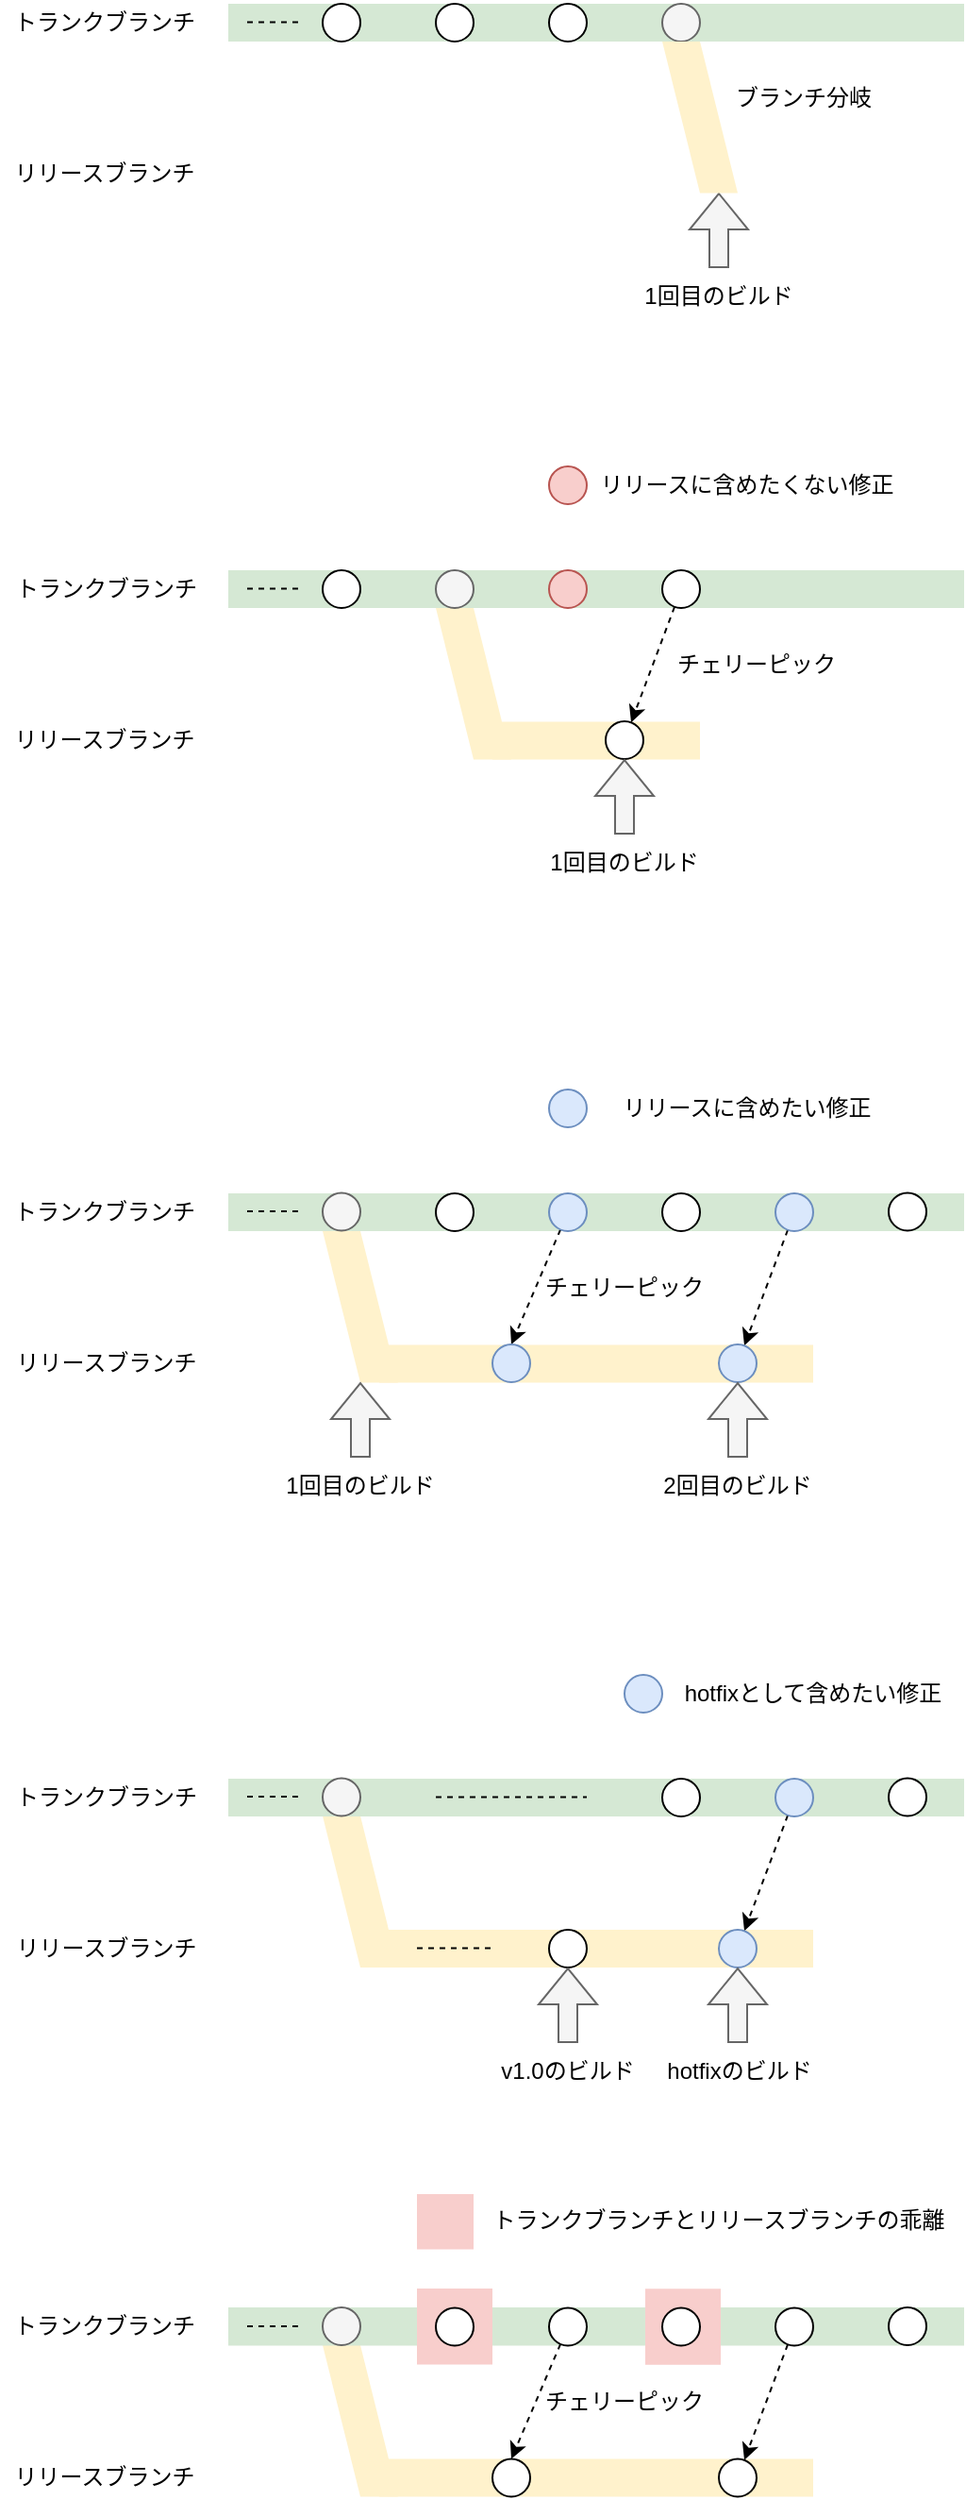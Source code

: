 <mxfile version="24.2.1" type="device">
  <diagram name="ページ1" id="_p8y2ZMvJbF9bzFV4q6h">
    <mxGraphModel dx="707" dy="430" grid="1" gridSize="10" guides="1" tooltips="1" connect="1" arrows="1" fold="1" page="1" pageScale="1" pageWidth="827" pageHeight="1169" math="0" shadow="0">
      <root>
        <mxCell id="0" />
        <mxCell id="1" parent="0" />
        <mxCell id="lpfqvlLdq34NH5uHOWzO-17" value="" style="group" vertex="1" connectable="0" parent="1">
          <mxGeometry x="240" y="340" width="260" height="80.25" as="geometry" />
        </mxCell>
        <mxCell id="lpfqvlLdq34NH5uHOWzO-18" value="" style="rounded=0;whiteSpace=wrap;html=1;fillColor=#fff2cc;strokeColor=none;" vertex="1" parent="lpfqvlLdq34NH5uHOWzO-17">
          <mxGeometry x="30" y="60.25" width="110" height="20" as="geometry" />
        </mxCell>
        <mxCell id="lpfqvlLdq34NH5uHOWzO-19" value="" style="shape=parallelogram;perimeter=parallelogramPerimeter;whiteSpace=wrap;html=1;fixedSize=1;fillColor=#fff2cc;strokeColor=none;flipH=1;" vertex="1" parent="lpfqvlLdq34NH5uHOWzO-17">
          <mxGeometry width="40" height="80.25" as="geometry" />
        </mxCell>
        <mxCell id="lpfqvlLdq34NH5uHOWzO-12" value="" style="group" vertex="1" connectable="0" parent="1">
          <mxGeometry x="180" y="670" width="260" height="80.25" as="geometry" />
        </mxCell>
        <mxCell id="lpfqvlLdq34NH5uHOWzO-13" value="" style="rounded=0;whiteSpace=wrap;html=1;fillColor=#fff2cc;strokeColor=none;" vertex="1" parent="lpfqvlLdq34NH5uHOWzO-12">
          <mxGeometry x="30" y="60.25" width="230" height="20" as="geometry" />
        </mxCell>
        <mxCell id="lpfqvlLdq34NH5uHOWzO-14" value="" style="shape=parallelogram;perimeter=parallelogramPerimeter;whiteSpace=wrap;html=1;fixedSize=1;fillColor=#fff2cc;strokeColor=none;flipH=1;" vertex="1" parent="lpfqvlLdq34NH5uHOWzO-12">
          <mxGeometry width="40" height="80.25" as="geometry" />
        </mxCell>
        <mxCell id="lpfqvlLdq34NH5uHOWzO-7" value="" style="group" vertex="1" connectable="0" parent="1">
          <mxGeometry x="180" y="1260" width="260" height="80.25" as="geometry" />
        </mxCell>
        <mxCell id="lpfqvlLdq34NH5uHOWzO-4" value="" style="rounded=0;whiteSpace=wrap;html=1;fillColor=#fff2cc;strokeColor=none;" vertex="1" parent="lpfqvlLdq34NH5uHOWzO-7">
          <mxGeometry x="30" y="60.25" width="230" height="20" as="geometry" />
        </mxCell>
        <mxCell id="lpfqvlLdq34NH5uHOWzO-5" value="" style="shape=parallelogram;perimeter=parallelogramPerimeter;whiteSpace=wrap;html=1;fixedSize=1;fillColor=#fff2cc;strokeColor=none;flipH=1;" vertex="1" parent="lpfqvlLdq34NH5uHOWzO-7">
          <mxGeometry width="40" height="80.25" as="geometry" />
        </mxCell>
        <mxCell id="lpfqvlLdq34NH5uHOWzO-6" value="" style="group" vertex="1" connectable="0" parent="1">
          <mxGeometry x="180" y="979.75" width="260" height="80.25" as="geometry" />
        </mxCell>
        <mxCell id="HbvzMS01daK5KtU9_YOO-90" value="" style="rounded=0;whiteSpace=wrap;html=1;fillColor=#fff2cc;strokeColor=none;" parent="lpfqvlLdq34NH5uHOWzO-6" vertex="1">
          <mxGeometry x="30" y="60.25" width="230" height="20" as="geometry" />
        </mxCell>
        <mxCell id="lpfqvlLdq34NH5uHOWzO-2" value="" style="shape=parallelogram;perimeter=parallelogramPerimeter;whiteSpace=wrap;html=1;fixedSize=1;fillColor=#fff2cc;strokeColor=none;flipH=1;" vertex="1" parent="lpfqvlLdq34NH5uHOWzO-6">
          <mxGeometry width="40" height="80.25" as="geometry" />
        </mxCell>
        <mxCell id="qTluzcmFmL69i6N4RuAm-2" value="" style="rounded=0;whiteSpace=wrap;html=1;fillColor=#d5e8d4;strokeColor=none;" parent="1" vertex="1">
          <mxGeometry x="130" y="1240" width="390" height="20.25" as="geometry" />
        </mxCell>
        <mxCell id="2vuED8A4F-XmMgElCVzB-1" value="" style="rounded=0;whiteSpace=wrap;html=1;fillColor=#f8cecc;strokeColor=none;" parent="1" vertex="1">
          <mxGeometry x="351" y="1230.13" width="40" height="40.25" as="geometry" />
        </mxCell>
        <mxCell id="p1uvAuJWru4tgl7bkKN8-22" value="" style="rounded=0;whiteSpace=wrap;html=1;fillColor=#d5e8d4;strokeColor=none;" parent="1" vertex="1">
          <mxGeometry x="130" y="20" width="390" height="20" as="geometry" />
        </mxCell>
        <mxCell id="qTluzcmFmL69i6N4RuAm-30" value="" style="rounded=0;whiteSpace=wrap;html=1;fillColor=#f8cecc;strokeColor=none;" parent="1" vertex="1">
          <mxGeometry x="230" y="1230" width="40" height="40.25" as="geometry" />
        </mxCell>
        <mxCell id="p1uvAuJWru4tgl7bkKN8-8" value="" style="ellipse;whiteSpace=wrap;html=1;aspect=fixed;" parent="1" vertex="1">
          <mxGeometry x="180" y="20" width="20" height="20" as="geometry" />
        </mxCell>
        <mxCell id="Q-xTxNDlCBi8yUghtBU0-15" value="" style="ellipse;whiteSpace=wrap;html=1;aspect=fixed;" parent="1" vertex="1">
          <mxGeometry x="240" y="20" width="20" height="20" as="geometry" />
        </mxCell>
        <mxCell id="kbSniEzKT8dJjR5d77Om-10" value="" style="ellipse;whiteSpace=wrap;html=1;aspect=fixed;" parent="1" vertex="1">
          <mxGeometry x="300" y="20" width="20" height="20" as="geometry" />
        </mxCell>
        <mxCell id="kbSniEzKT8dJjR5d77Om-11" value="" style="ellipse;whiteSpace=wrap;html=1;aspect=fixed;fillColor=#f5f5f5;strokeColor=#666666;fontColor=#333333;" parent="1" vertex="1">
          <mxGeometry x="360" y="20" width="20" height="20" as="geometry" />
        </mxCell>
        <mxCell id="p1uvAuJWru4tgl7bkKN8-2" value="トランクブランチ" style="text;html=1;strokeColor=none;fillColor=none;align=center;verticalAlign=middle;whiteSpace=wrap;rounded=0;" parent="1" vertex="1">
          <mxGeometry x="9" y="18.75" width="111" height="22.5" as="geometry" />
        </mxCell>
        <mxCell id="p1uvAuJWru4tgl7bkKN8-4" value="リリースブランチ" style="text;html=1;strokeColor=none;fillColor=none;align=center;verticalAlign=middle;whiteSpace=wrap;rounded=0;" parent="1" vertex="1">
          <mxGeometry x="14" y="100" width="101" height="20" as="geometry" />
        </mxCell>
        <mxCell id="HbvzMS01daK5KtU9_YOO-7" value="" style="rounded=0;whiteSpace=wrap;html=1;fillColor=#d5e8d4;strokeColor=none;" parent="1" vertex="1">
          <mxGeometry x="130" y="650" width="390" height="20" as="geometry" />
        </mxCell>
        <mxCell id="HbvzMS01daK5KtU9_YOO-16" value="" style="ellipse;whiteSpace=wrap;html=1;aspect=fixed;fillColor=#f5f5f5;fontColor=#333333;strokeColor=#666666;" parent="1" vertex="1">
          <mxGeometry x="180" y="649.75" width="20" height="20" as="geometry" />
        </mxCell>
        <mxCell id="HbvzMS01daK5KtU9_YOO-17" value="トランクブランチ" style="text;html=1;strokeColor=none;fillColor=none;align=center;verticalAlign=middle;whiteSpace=wrap;rounded=0;" parent="1" vertex="1">
          <mxGeometry x="9" y="648.5" width="111" height="22.5" as="geometry" />
        </mxCell>
        <mxCell id="HbvzMS01daK5KtU9_YOO-18" value="リリースブランチ" style="text;html=1;strokeColor=none;fillColor=none;align=center;verticalAlign=middle;whiteSpace=wrap;rounded=0;" parent="1" vertex="1">
          <mxGeometry x="14.5" y="730" width="101" height="20" as="geometry" />
        </mxCell>
        <mxCell id="HbvzMS01daK5KtU9_YOO-36" style="rounded=0;orthogonalLoop=1;jettySize=auto;html=1;entryX=0.5;entryY=0;entryDx=0;entryDy=0;dashed=1;" parent="1" source="HbvzMS01daK5KtU9_YOO-23" target="HbvzMS01daK5KtU9_YOO-33" edge="1">
          <mxGeometry relative="1" as="geometry" />
        </mxCell>
        <mxCell id="HbvzMS01daK5KtU9_YOO-23" value="" style="ellipse;whiteSpace=wrap;html=1;aspect=fixed;fillColor=#dae8fc;strokeColor=#6c8ebf;" parent="1" vertex="1">
          <mxGeometry x="300" y="650" width="20" height="20" as="geometry" />
        </mxCell>
        <mxCell id="HbvzMS01daK5KtU9_YOO-25" value="" style="ellipse;whiteSpace=wrap;html=1;aspect=fixed;" parent="1" vertex="1">
          <mxGeometry x="360" y="650" width="20" height="20" as="geometry" />
        </mxCell>
        <mxCell id="HbvzMS01daK5KtU9_YOO-37" style="rounded=0;orthogonalLoop=1;jettySize=auto;html=1;dashed=1;" parent="1" source="HbvzMS01daK5KtU9_YOO-26" target="HbvzMS01daK5KtU9_YOO-34" edge="1">
          <mxGeometry relative="1" as="geometry" />
        </mxCell>
        <mxCell id="HbvzMS01daK5KtU9_YOO-26" value="" style="ellipse;whiteSpace=wrap;html=1;aspect=fixed;fillColor=#dae8fc;strokeColor=#6c8ebf;" parent="1" vertex="1">
          <mxGeometry x="420" y="650" width="20" height="20" as="geometry" />
        </mxCell>
        <mxCell id="HbvzMS01daK5KtU9_YOO-29" value="" style="ellipse;whiteSpace=wrap;html=1;aspect=fixed;" parent="1" vertex="1">
          <mxGeometry x="480" y="649.75" width="20" height="20" as="geometry" />
        </mxCell>
        <mxCell id="HbvzMS01daK5KtU9_YOO-33" value="" style="ellipse;whiteSpace=wrap;html=1;aspect=fixed;fillColor=#dae8fc;strokeColor=#6c8ebf;" parent="1" vertex="1">
          <mxGeometry x="270" y="730" width="20" height="20" as="geometry" />
        </mxCell>
        <mxCell id="HbvzMS01daK5KtU9_YOO-34" value="" style="ellipse;whiteSpace=wrap;html=1;aspect=fixed;fillColor=#dae8fc;strokeColor=#6c8ebf;" parent="1" vertex="1">
          <mxGeometry x="390" y="730" width="20" height="20" as="geometry" />
        </mxCell>
        <mxCell id="HbvzMS01daK5KtU9_YOO-39" value="" style="ellipse;whiteSpace=wrap;html=1;aspect=fixed;fillColor=#dae8fc;strokeColor=#6c8ebf;" parent="1" vertex="1">
          <mxGeometry x="300" y="595" width="20" height="20" as="geometry" />
        </mxCell>
        <mxCell id="HbvzMS01daK5KtU9_YOO-40" value="リリースに含めたい修正" style="text;html=1;align=center;verticalAlign=middle;whiteSpace=wrap;rounded=0;" parent="1" vertex="1">
          <mxGeometry x="330" y="590" width="150" height="30" as="geometry" />
        </mxCell>
        <mxCell id="HbvzMS01daK5KtU9_YOO-46" value="チェリーピック" style="text;html=1;align=center;verticalAlign=middle;whiteSpace=wrap;rounded=0;" parent="1" vertex="1">
          <mxGeometry x="290" y="685" width="100" height="30" as="geometry" />
        </mxCell>
        <mxCell id="HbvzMS01daK5KtU9_YOO-47" value="" style="ellipse;whiteSpace=wrap;html=1;aspect=fixed;" parent="1" vertex="1">
          <mxGeometry x="240" y="650" width="20" height="20" as="geometry" />
        </mxCell>
        <mxCell id="HbvzMS01daK5KtU9_YOO-51" value="" style="rounded=0;whiteSpace=wrap;html=1;fillColor=#d5e8d4;strokeColor=none;" parent="1" vertex="1">
          <mxGeometry x="130" y="320" width="390" height="20" as="geometry" />
        </mxCell>
        <mxCell id="HbvzMS01daK5KtU9_YOO-54" value="" style="ellipse;whiteSpace=wrap;html=1;aspect=fixed;" parent="1" vertex="1">
          <mxGeometry x="180" y="320" width="20" height="20" as="geometry" />
        </mxCell>
        <mxCell id="HbvzMS01daK5KtU9_YOO-56" value="" style="ellipse;whiteSpace=wrap;html=1;aspect=fixed;fillColor=#f5f5f5;fontColor=#333333;strokeColor=#666666;" parent="1" vertex="1">
          <mxGeometry x="240" y="320" width="20" height="20" as="geometry" />
        </mxCell>
        <mxCell id="HbvzMS01daK5KtU9_YOO-58" value="" style="ellipse;whiteSpace=wrap;html=1;aspect=fixed;fillColor=#f8cecc;strokeColor=#b85450;" parent="1" vertex="1">
          <mxGeometry x="300" y="320" width="20" height="20" as="geometry" />
        </mxCell>
        <mxCell id="HbvzMS01daK5KtU9_YOO-64" style="rounded=0;orthogonalLoop=1;jettySize=auto;html=1;dashed=1;" parent="1" source="HbvzMS01daK5KtU9_YOO-60" target="HbvzMS01daK5KtU9_YOO-63" edge="1">
          <mxGeometry relative="1" as="geometry" />
        </mxCell>
        <mxCell id="HbvzMS01daK5KtU9_YOO-60" value="" style="ellipse;whiteSpace=wrap;html=1;aspect=fixed;" parent="1" vertex="1">
          <mxGeometry x="360" y="320" width="20" height="20" as="geometry" />
        </mxCell>
        <mxCell id="HbvzMS01daK5KtU9_YOO-61" value="トランクブランチ" style="text;html=1;strokeColor=none;fillColor=none;align=center;verticalAlign=middle;whiteSpace=wrap;rounded=0;" parent="1" vertex="1">
          <mxGeometry x="9.5" y="318.75" width="111" height="22.5" as="geometry" />
        </mxCell>
        <mxCell id="HbvzMS01daK5KtU9_YOO-62" value="リリースブランチ" style="text;html=1;strokeColor=none;fillColor=none;align=center;verticalAlign=middle;whiteSpace=wrap;rounded=0;" parent="1" vertex="1">
          <mxGeometry x="14" y="400" width="101" height="20" as="geometry" />
        </mxCell>
        <mxCell id="HbvzMS01daK5KtU9_YOO-63" value="" style="ellipse;whiteSpace=wrap;html=1;aspect=fixed;" parent="1" vertex="1">
          <mxGeometry x="330" y="400" width="20" height="20" as="geometry" />
        </mxCell>
        <mxCell id="HbvzMS01daK5KtU9_YOO-65" value="チェリーピック" style="text;html=1;align=center;verticalAlign=middle;whiteSpace=wrap;rounded=0;" parent="1" vertex="1">
          <mxGeometry x="360" y="355" width="100" height="30" as="geometry" />
        </mxCell>
        <mxCell id="HbvzMS01daK5KtU9_YOO-66" value="" style="ellipse;whiteSpace=wrap;html=1;aspect=fixed;fillColor=#f8cecc;strokeColor=#b85450;" parent="1" vertex="1">
          <mxGeometry x="300" y="265" width="20" height="20" as="geometry" />
        </mxCell>
        <mxCell id="HbvzMS01daK5KtU9_YOO-67" value="リリースに含めたくない修正" style="text;html=1;align=center;verticalAlign=middle;whiteSpace=wrap;rounded=0;fontFamily=Helvetica;fontSize=12;fontColor=default;" parent="1" vertex="1">
          <mxGeometry x="320" y="260" width="170" height="30" as="geometry" />
        </mxCell>
        <mxCell id="HbvzMS01daK5KtU9_YOO-68" value="" style="shape=flexArrow;endArrow=classic;html=1;rounded=0;fillColor=#f5f5f5;strokeColor=#666666;" parent="1" edge="1">
          <mxGeometry width="50" height="50" relative="1" as="geometry">
            <mxPoint x="390" y="160" as="sourcePoint" />
            <mxPoint x="390" y="120" as="targetPoint" />
          </mxGeometry>
        </mxCell>
        <mxCell id="HbvzMS01daK5KtU9_YOO-69" value="1回目のビルド" style="text;html=1;align=center;verticalAlign=middle;whiteSpace=wrap;rounded=0;fontFamily=Helvetica;fontSize=12;fontColor=default;" parent="1" vertex="1">
          <mxGeometry x="340" y="160" width="100" height="30" as="geometry" />
        </mxCell>
        <mxCell id="HbvzMS01daK5KtU9_YOO-82" value="" style="shape=flexArrow;endArrow=classic;html=1;rounded=0;fillColor=#f5f5f5;strokeColor=#666666;" parent="1" edge="1">
          <mxGeometry width="50" height="50" relative="1" as="geometry">
            <mxPoint x="340" y="460" as="sourcePoint" />
            <mxPoint x="340" y="420" as="targetPoint" />
          </mxGeometry>
        </mxCell>
        <mxCell id="HbvzMS01daK5KtU9_YOO-83" value="1回目のビルド" style="text;html=1;align=center;verticalAlign=middle;whiteSpace=wrap;rounded=0;fontFamily=Helvetica;fontSize=12;fontColor=default;" parent="1" vertex="1">
          <mxGeometry x="290" y="460" width="100" height="30" as="geometry" />
        </mxCell>
        <mxCell id="HbvzMS01daK5KtU9_YOO-84" value="" style="shape=flexArrow;endArrow=classic;html=1;rounded=0;fillColor=#f5f5f5;strokeColor=#666666;" parent="1" edge="1">
          <mxGeometry width="50" height="50" relative="1" as="geometry">
            <mxPoint x="200" y="790" as="sourcePoint" />
            <mxPoint x="200" y="750" as="targetPoint" />
          </mxGeometry>
        </mxCell>
        <mxCell id="HbvzMS01daK5KtU9_YOO-85" value="1回目のビルド" style="text;html=1;align=center;verticalAlign=middle;whiteSpace=wrap;rounded=0;fontFamily=Helvetica;fontSize=12;fontColor=default;" parent="1" vertex="1">
          <mxGeometry x="150" y="790" width="100" height="30" as="geometry" />
        </mxCell>
        <mxCell id="HbvzMS01daK5KtU9_YOO-86" value="" style="shape=flexArrow;endArrow=classic;html=1;rounded=0;fillColor=#f5f5f5;strokeColor=#666666;" parent="1" edge="1">
          <mxGeometry width="50" height="50" relative="1" as="geometry">
            <mxPoint x="400" y="790" as="sourcePoint" />
            <mxPoint x="400" y="750" as="targetPoint" />
          </mxGeometry>
        </mxCell>
        <mxCell id="HbvzMS01daK5KtU9_YOO-87" value="2回目のビルド" style="text;html=1;align=center;verticalAlign=middle;whiteSpace=wrap;rounded=0;fontFamily=Helvetica;fontSize=12;fontColor=default;" parent="1" vertex="1">
          <mxGeometry x="350" y="790" width="100" height="30" as="geometry" />
        </mxCell>
        <mxCell id="HbvzMS01daK5KtU9_YOO-89" value="ブランチ分岐" style="text;html=1;align=center;verticalAlign=middle;whiteSpace=wrap;rounded=0;fontFamily=Helvetica;fontSize=12;fontColor=default;" parent="1" vertex="1">
          <mxGeometry x="390" y="55" width="90" height="30" as="geometry" />
        </mxCell>
        <mxCell id="HbvzMS01daK5KtU9_YOO-91" value="" style="rounded=0;whiteSpace=wrap;html=1;fillColor=#d5e8d4;strokeColor=none;" parent="1" vertex="1">
          <mxGeometry x="130" y="960" width="390" height="20" as="geometry" />
        </mxCell>
        <mxCell id="HbvzMS01daK5KtU9_YOO-94" value="" style="ellipse;whiteSpace=wrap;html=1;aspect=fixed;fillColor=#f5f5f5;fontColor=#333333;strokeColor=#666666;" parent="1" vertex="1">
          <mxGeometry x="180" y="959.75" width="20" height="20" as="geometry" />
        </mxCell>
        <mxCell id="HbvzMS01daK5KtU9_YOO-95" value="トランクブランチ" style="text;html=1;strokeColor=none;fillColor=none;align=center;verticalAlign=middle;whiteSpace=wrap;rounded=0;" parent="1" vertex="1">
          <mxGeometry x="9.5" y="958.75" width="111" height="22.5" as="geometry" />
        </mxCell>
        <mxCell id="HbvzMS01daK5KtU9_YOO-96" value="リリースブランチ" style="text;html=1;strokeColor=none;fillColor=none;align=center;verticalAlign=middle;whiteSpace=wrap;rounded=0;" parent="1" vertex="1">
          <mxGeometry x="14.5" y="1040" width="101" height="20" as="geometry" />
        </mxCell>
        <mxCell id="HbvzMS01daK5KtU9_YOO-102" value="" style="ellipse;whiteSpace=wrap;html=1;aspect=fixed;" parent="1" vertex="1">
          <mxGeometry x="360" y="960" width="20" height="20" as="geometry" />
        </mxCell>
        <mxCell id="HbvzMS01daK5KtU9_YOO-103" style="rounded=0;orthogonalLoop=1;jettySize=auto;html=1;dashed=1;" parent="1" source="HbvzMS01daK5KtU9_YOO-104" target="HbvzMS01daK5KtU9_YOO-109" edge="1">
          <mxGeometry relative="1" as="geometry" />
        </mxCell>
        <mxCell id="HbvzMS01daK5KtU9_YOO-104" value="" style="ellipse;whiteSpace=wrap;html=1;aspect=fixed;fillColor=#dae8fc;strokeColor=#6c8ebf;" parent="1" vertex="1">
          <mxGeometry x="420" y="960" width="20" height="20" as="geometry" />
        </mxCell>
        <mxCell id="HbvzMS01daK5KtU9_YOO-105" value="" style="ellipse;whiteSpace=wrap;html=1;aspect=fixed;" parent="1" vertex="1">
          <mxGeometry x="480" y="959.75" width="20" height="20" as="geometry" />
        </mxCell>
        <mxCell id="HbvzMS01daK5KtU9_YOO-108" value="" style="ellipse;whiteSpace=wrap;html=1;aspect=fixed;" parent="1" vertex="1">
          <mxGeometry x="300" y="1040" width="20" height="20" as="geometry" />
        </mxCell>
        <mxCell id="HbvzMS01daK5KtU9_YOO-109" value="" style="ellipse;whiteSpace=wrap;html=1;aspect=fixed;fillColor=#dae8fc;strokeColor=#6c8ebf;" parent="1" vertex="1">
          <mxGeometry x="390" y="1040" width="20" height="20" as="geometry" />
        </mxCell>
        <mxCell id="HbvzMS01daK5KtU9_YOO-110" value="" style="ellipse;whiteSpace=wrap;html=1;aspect=fixed;fillColor=#dae8fc;strokeColor=#6c8ebf;" parent="1" vertex="1">
          <mxGeometry x="340" y="905" width="20" height="20" as="geometry" />
        </mxCell>
        <mxCell id="HbvzMS01daK5KtU9_YOO-111" value="hotfixとして含めたい修正" style="text;html=1;align=center;verticalAlign=middle;whiteSpace=wrap;rounded=0;" parent="1" vertex="1">
          <mxGeometry x="360" y="900" width="160" height="30" as="geometry" />
        </mxCell>
        <mxCell id="HbvzMS01daK5KtU9_YOO-115" value="" style="shape=flexArrow;endArrow=classic;html=1;rounded=0;fillColor=#f5f5f5;strokeColor=#666666;" parent="1" edge="1">
          <mxGeometry width="50" height="50" relative="1" as="geometry">
            <mxPoint x="310" y="1100" as="sourcePoint" />
            <mxPoint x="310" y="1060" as="targetPoint" />
          </mxGeometry>
        </mxCell>
        <mxCell id="HbvzMS01daK5KtU9_YOO-116" value="v1.0のビルド" style="text;html=1;align=center;verticalAlign=middle;whiteSpace=wrap;rounded=0;fontFamily=Helvetica;fontSize=12;fontColor=default;" parent="1" vertex="1">
          <mxGeometry x="265" y="1100" width="90" height="30" as="geometry" />
        </mxCell>
        <mxCell id="HbvzMS01daK5KtU9_YOO-117" value="" style="shape=flexArrow;endArrow=classic;html=1;rounded=0;fillColor=#f5f5f5;strokeColor=#666666;" parent="1" edge="1">
          <mxGeometry width="50" height="50" relative="1" as="geometry">
            <mxPoint x="400" y="1100" as="sourcePoint" />
            <mxPoint x="400" y="1060" as="targetPoint" />
          </mxGeometry>
        </mxCell>
        <mxCell id="HbvzMS01daK5KtU9_YOO-118" value="hotfixのビルド" style="text;html=1;align=center;verticalAlign=middle;whiteSpace=wrap;rounded=0;fontFamily=Helvetica;fontSize=12;fontColor=default;" parent="1" vertex="1">
          <mxGeometry x="351" y="1100" width="100" height="30" as="geometry" />
        </mxCell>
        <mxCell id="HbvzMS01daK5KtU9_YOO-120" value="" style="endArrow=none;html=1;rounded=0;dashed=1;endFill=0;" parent="1" edge="1">
          <mxGeometry width="50" height="50" relative="1" as="geometry">
            <mxPoint x="240" y="969.8" as="sourcePoint" />
            <mxPoint x="320" y="969.8" as="targetPoint" />
          </mxGeometry>
        </mxCell>
        <mxCell id="HbvzMS01daK5KtU9_YOO-123" value="" style="endArrow=none;html=1;rounded=0;dashed=1;endFill=0;" parent="1" edge="1">
          <mxGeometry width="50" height="50" relative="1" as="geometry">
            <mxPoint x="230" y="1049.8" as="sourcePoint" />
            <mxPoint x="270" y="1049.8" as="targetPoint" />
          </mxGeometry>
        </mxCell>
        <mxCell id="qTluzcmFmL69i6N4RuAm-5" value="" style="ellipse;whiteSpace=wrap;html=1;aspect=fixed;fillColor=#f5f5f5;fontColor=#333333;strokeColor=#666666;" parent="1" vertex="1">
          <mxGeometry x="180" y="1240" width="20" height="20" as="geometry" />
        </mxCell>
        <mxCell id="qTluzcmFmL69i6N4RuAm-6" value="トランクブランチ" style="text;html=1;strokeColor=none;fillColor=none;align=center;verticalAlign=middle;whiteSpace=wrap;rounded=0;" parent="1" vertex="1">
          <mxGeometry x="9" y="1239" width="111" height="22.5" as="geometry" />
        </mxCell>
        <mxCell id="qTluzcmFmL69i6N4RuAm-7" value="リリースブランチ" style="text;html=1;strokeColor=none;fillColor=none;align=center;verticalAlign=middle;whiteSpace=wrap;rounded=0;" parent="1" vertex="1">
          <mxGeometry x="14" y="1320.25" width="101" height="20" as="geometry" />
        </mxCell>
        <mxCell id="qTluzcmFmL69i6N4RuAm-10" style="rounded=0;orthogonalLoop=1;jettySize=auto;html=1;entryX=0.5;entryY=0;entryDx=0;entryDy=0;dashed=1;" parent="1" source="qTluzcmFmL69i6N4RuAm-11" target="qTluzcmFmL69i6N4RuAm-19" edge="1">
          <mxGeometry relative="1" as="geometry" />
        </mxCell>
        <mxCell id="qTluzcmFmL69i6N4RuAm-11" value="" style="ellipse;whiteSpace=wrap;html=1;aspect=fixed;" parent="1" vertex="1">
          <mxGeometry x="300" y="1240.25" width="20" height="20" as="geometry" />
        </mxCell>
        <mxCell id="qTluzcmFmL69i6N4RuAm-13" value="" style="ellipse;whiteSpace=wrap;html=1;aspect=fixed;" parent="1" vertex="1">
          <mxGeometry x="360" y="1240.25" width="20" height="20" as="geometry" />
        </mxCell>
        <mxCell id="qTluzcmFmL69i6N4RuAm-14" style="rounded=0;orthogonalLoop=1;jettySize=auto;html=1;dashed=1;" parent="1" source="qTluzcmFmL69i6N4RuAm-15" target="qTluzcmFmL69i6N4RuAm-20" edge="1">
          <mxGeometry relative="1" as="geometry" />
        </mxCell>
        <mxCell id="qTluzcmFmL69i6N4RuAm-15" value="" style="ellipse;whiteSpace=wrap;html=1;aspect=fixed;" parent="1" vertex="1">
          <mxGeometry x="420" y="1240.25" width="20" height="20" as="geometry" />
        </mxCell>
        <mxCell id="qTluzcmFmL69i6N4RuAm-16" value="" style="ellipse;whiteSpace=wrap;html=1;aspect=fixed;" parent="1" vertex="1">
          <mxGeometry x="480" y="1240" width="20" height="20" as="geometry" />
        </mxCell>
        <mxCell id="qTluzcmFmL69i6N4RuAm-19" value="" style="ellipse;whiteSpace=wrap;html=1;aspect=fixed;" parent="1" vertex="1">
          <mxGeometry x="270" y="1320.25" width="20" height="20" as="geometry" />
        </mxCell>
        <mxCell id="qTluzcmFmL69i6N4RuAm-20" value="" style="ellipse;whiteSpace=wrap;html=1;aspect=fixed;" parent="1" vertex="1">
          <mxGeometry x="390" y="1320.25" width="20" height="20" as="geometry" />
        </mxCell>
        <mxCell id="qTluzcmFmL69i6N4RuAm-22" value="トランクブランチとリリースブランチの乖離" style="text;html=1;align=center;verticalAlign=middle;whiteSpace=wrap;rounded=0;" parent="1" vertex="1">
          <mxGeometry x="260" y="1179.25" width="260" height="30" as="geometry" />
        </mxCell>
        <mxCell id="qTluzcmFmL69i6N4RuAm-23" value="チェリーピック" style="text;html=1;align=center;verticalAlign=middle;whiteSpace=wrap;rounded=0;" parent="1" vertex="1">
          <mxGeometry x="290" y="1275.25" width="100" height="30" as="geometry" />
        </mxCell>
        <mxCell id="qTluzcmFmL69i6N4RuAm-25" value="" style="ellipse;whiteSpace=wrap;html=1;aspect=fixed;" parent="1" vertex="1">
          <mxGeometry x="240" y="1240.25" width="20" height="20" as="geometry" />
        </mxCell>
        <mxCell id="2vuED8A4F-XmMgElCVzB-2" value="" style="rounded=0;whiteSpace=wrap;html=1;fillColor=#f8cecc;strokeColor=none;" parent="1" vertex="1">
          <mxGeometry x="230" y="1180" width="30" height="29.25" as="geometry" />
        </mxCell>
        <mxCell id="lpfqvlLdq34NH5uHOWzO-10" value="" style="shape=parallelogram;perimeter=parallelogramPerimeter;whiteSpace=wrap;html=1;fixedSize=1;fillColor=#fff2cc;strokeColor=none;flipH=1;" vertex="1" parent="1">
          <mxGeometry x="360" y="40" width="40" height="80.25" as="geometry" />
        </mxCell>
        <mxCell id="lpfqvlLdq34NH5uHOWzO-20" value="" style="endArrow=none;html=1;rounded=0;dashed=1;endFill=0;" edge="1" parent="1">
          <mxGeometry width="50" height="50" relative="1" as="geometry">
            <mxPoint x="140" y="1250" as="sourcePoint" />
            <mxPoint x="170" y="1250" as="targetPoint" />
          </mxGeometry>
        </mxCell>
        <mxCell id="lpfqvlLdq34NH5uHOWzO-21" value="" style="endArrow=none;html=1;rounded=0;dashed=1;endFill=0;" edge="1" parent="1">
          <mxGeometry width="50" height="50" relative="1" as="geometry">
            <mxPoint x="140" y="969.54" as="sourcePoint" />
            <mxPoint x="170" y="969.54" as="targetPoint" />
          </mxGeometry>
        </mxCell>
        <mxCell id="lpfqvlLdq34NH5uHOWzO-22" value="" style="endArrow=none;html=1;rounded=0;dashed=1;endFill=0;" edge="1" parent="1">
          <mxGeometry width="50" height="50" relative="1" as="geometry">
            <mxPoint x="140" y="659.47" as="sourcePoint" />
            <mxPoint x="170" y="659.47" as="targetPoint" />
          </mxGeometry>
        </mxCell>
        <mxCell id="lpfqvlLdq34NH5uHOWzO-23" value="" style="endArrow=none;html=1;rounded=0;dashed=1;endFill=0;" edge="1" parent="1">
          <mxGeometry width="50" height="50" relative="1" as="geometry">
            <mxPoint x="140" y="329.72" as="sourcePoint" />
            <mxPoint x="170" y="329.72" as="targetPoint" />
          </mxGeometry>
        </mxCell>
        <mxCell id="lpfqvlLdq34NH5uHOWzO-24" value="" style="endArrow=none;html=1;rounded=0;dashed=1;endFill=0;" edge="1" parent="1">
          <mxGeometry width="50" height="50" relative="1" as="geometry">
            <mxPoint x="140" y="29.78" as="sourcePoint" />
            <mxPoint x="170" y="29.78" as="targetPoint" />
          </mxGeometry>
        </mxCell>
      </root>
    </mxGraphModel>
  </diagram>
</mxfile>
